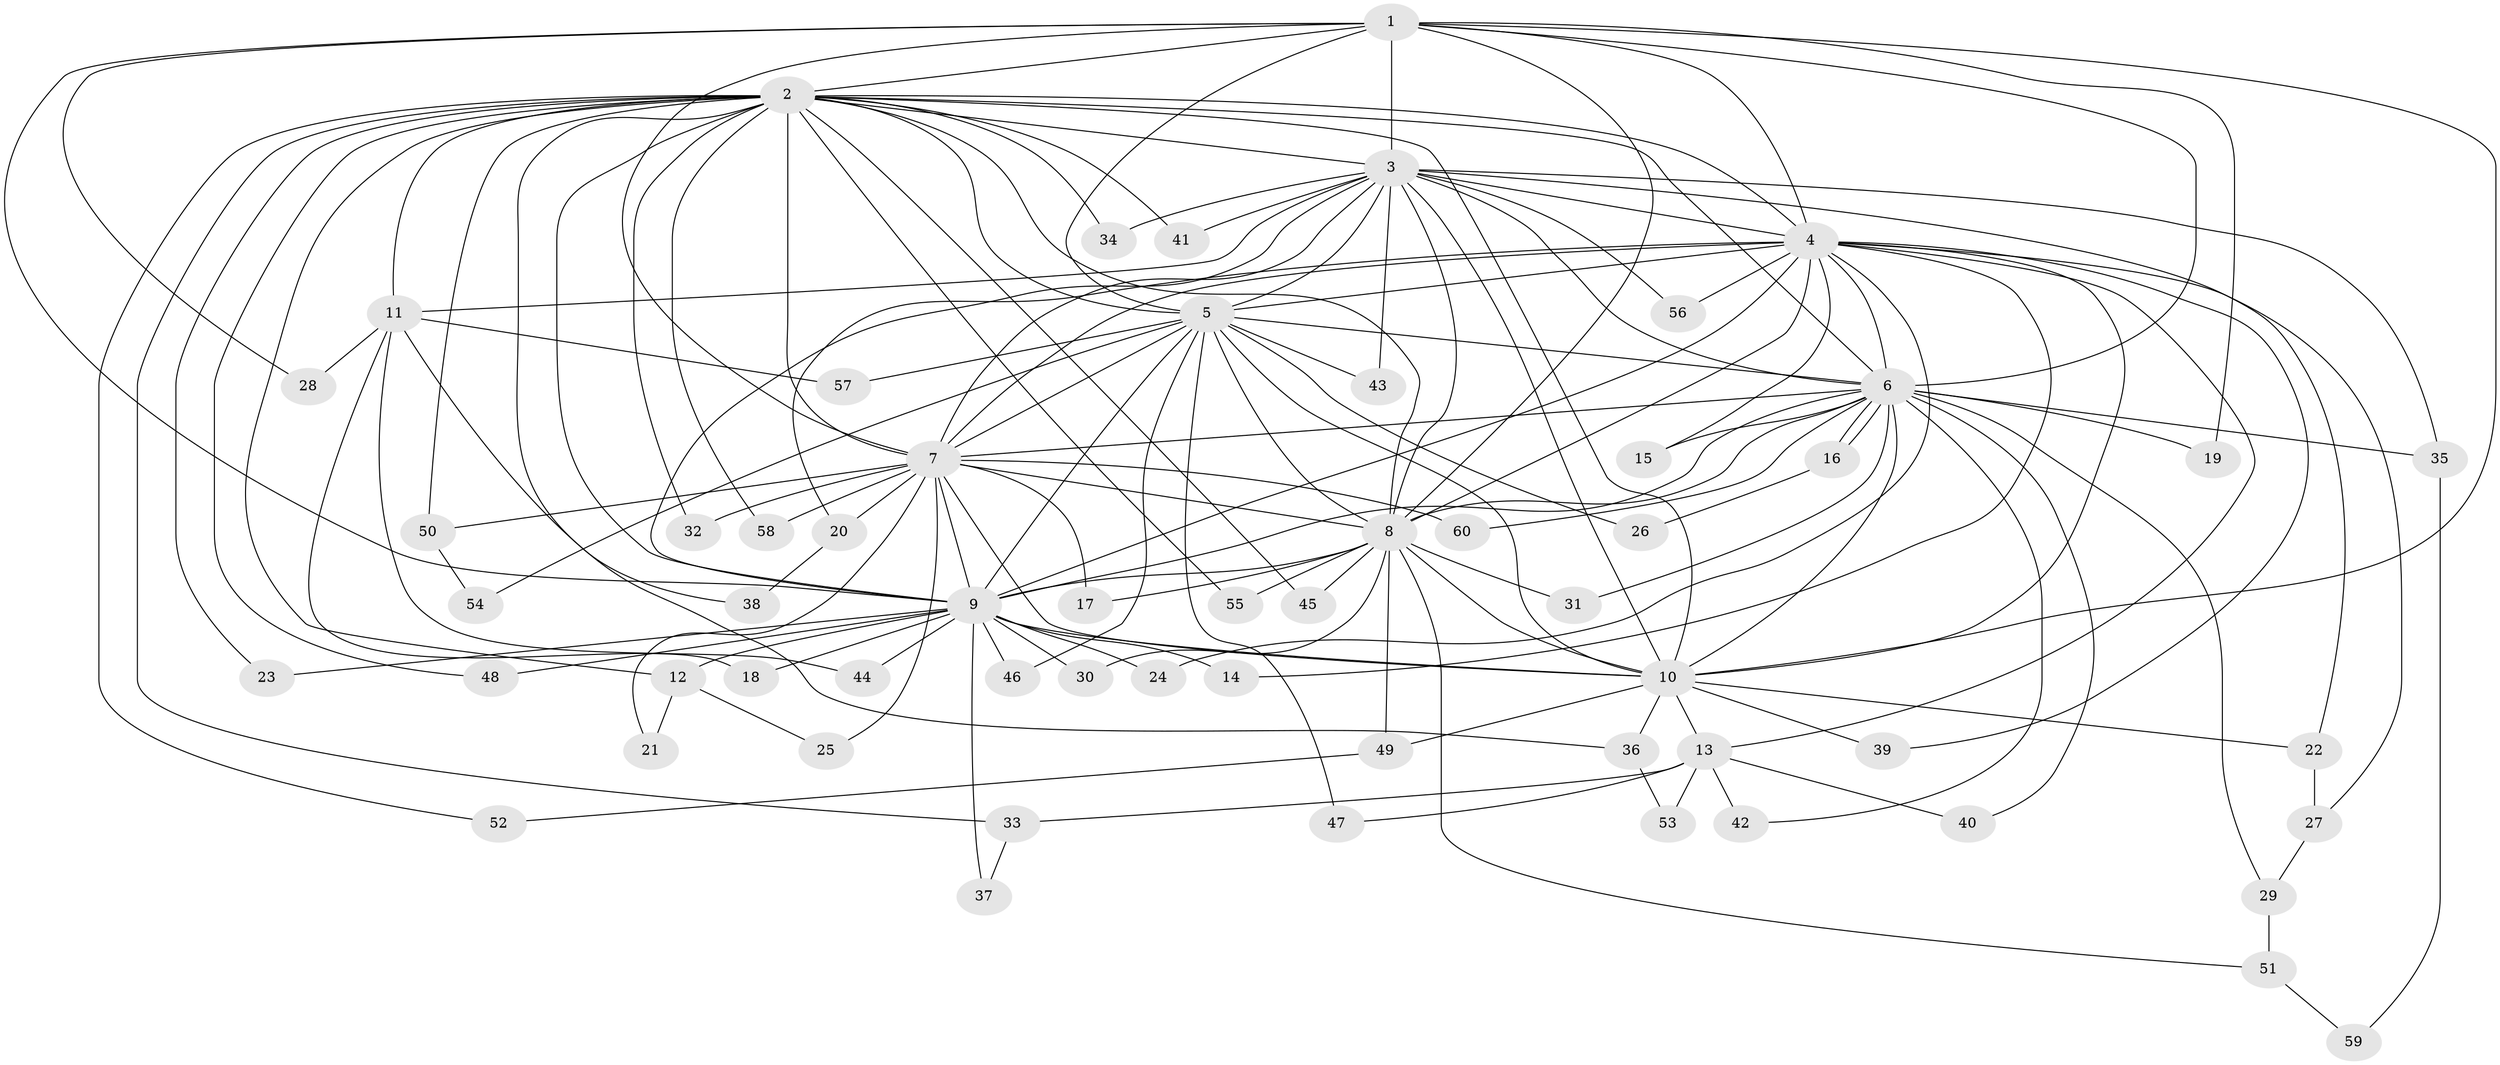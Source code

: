 // Generated by graph-tools (version 1.1) at 2025/10/02/27/25 16:10:56]
// undirected, 60 vertices, 145 edges
graph export_dot {
graph [start="1"]
  node [color=gray90,style=filled];
  1;
  2;
  3;
  4;
  5;
  6;
  7;
  8;
  9;
  10;
  11;
  12;
  13;
  14;
  15;
  16;
  17;
  18;
  19;
  20;
  21;
  22;
  23;
  24;
  25;
  26;
  27;
  28;
  29;
  30;
  31;
  32;
  33;
  34;
  35;
  36;
  37;
  38;
  39;
  40;
  41;
  42;
  43;
  44;
  45;
  46;
  47;
  48;
  49;
  50;
  51;
  52;
  53;
  54;
  55;
  56;
  57;
  58;
  59;
  60;
  1 -- 2;
  1 -- 3;
  1 -- 4;
  1 -- 5;
  1 -- 6;
  1 -- 7;
  1 -- 8;
  1 -- 9;
  1 -- 10;
  1 -- 19;
  1 -- 28;
  2 -- 3;
  2 -- 4;
  2 -- 5;
  2 -- 6;
  2 -- 7;
  2 -- 8;
  2 -- 9;
  2 -- 10;
  2 -- 11;
  2 -- 12;
  2 -- 23;
  2 -- 32;
  2 -- 33;
  2 -- 34;
  2 -- 38;
  2 -- 41;
  2 -- 45;
  2 -- 48;
  2 -- 50;
  2 -- 52;
  2 -- 55;
  2 -- 58;
  3 -- 4;
  3 -- 5;
  3 -- 6;
  3 -- 7;
  3 -- 8;
  3 -- 9;
  3 -- 10;
  3 -- 11;
  3 -- 22;
  3 -- 34;
  3 -- 35;
  3 -- 41;
  3 -- 43;
  3 -- 56;
  4 -- 5;
  4 -- 6;
  4 -- 7;
  4 -- 8;
  4 -- 9;
  4 -- 10;
  4 -- 13;
  4 -- 14;
  4 -- 15;
  4 -- 20;
  4 -- 24;
  4 -- 27;
  4 -- 39;
  4 -- 56;
  5 -- 6;
  5 -- 7;
  5 -- 8;
  5 -- 9;
  5 -- 10;
  5 -- 26;
  5 -- 43;
  5 -- 46;
  5 -- 47;
  5 -- 54;
  5 -- 57;
  6 -- 7;
  6 -- 8;
  6 -- 9;
  6 -- 10;
  6 -- 15;
  6 -- 16;
  6 -- 16;
  6 -- 19;
  6 -- 29;
  6 -- 31;
  6 -- 35;
  6 -- 40;
  6 -- 42;
  6 -- 60;
  7 -- 8;
  7 -- 9;
  7 -- 10;
  7 -- 17;
  7 -- 20;
  7 -- 21;
  7 -- 25;
  7 -- 32;
  7 -- 50;
  7 -- 58;
  7 -- 60;
  8 -- 9;
  8 -- 10;
  8 -- 17;
  8 -- 30;
  8 -- 31;
  8 -- 45;
  8 -- 49;
  8 -- 51;
  8 -- 55;
  9 -- 10;
  9 -- 12;
  9 -- 14;
  9 -- 18;
  9 -- 23;
  9 -- 24;
  9 -- 30;
  9 -- 37;
  9 -- 44;
  9 -- 46;
  9 -- 48;
  10 -- 13;
  10 -- 22;
  10 -- 36;
  10 -- 39;
  10 -- 49;
  11 -- 18;
  11 -- 28;
  11 -- 36;
  11 -- 44;
  11 -- 57;
  12 -- 21;
  12 -- 25;
  13 -- 33;
  13 -- 40;
  13 -- 42;
  13 -- 47;
  13 -- 53;
  16 -- 26;
  20 -- 38;
  22 -- 27;
  27 -- 29;
  29 -- 51;
  33 -- 37;
  35 -- 59;
  36 -- 53;
  49 -- 52;
  50 -- 54;
  51 -- 59;
}
